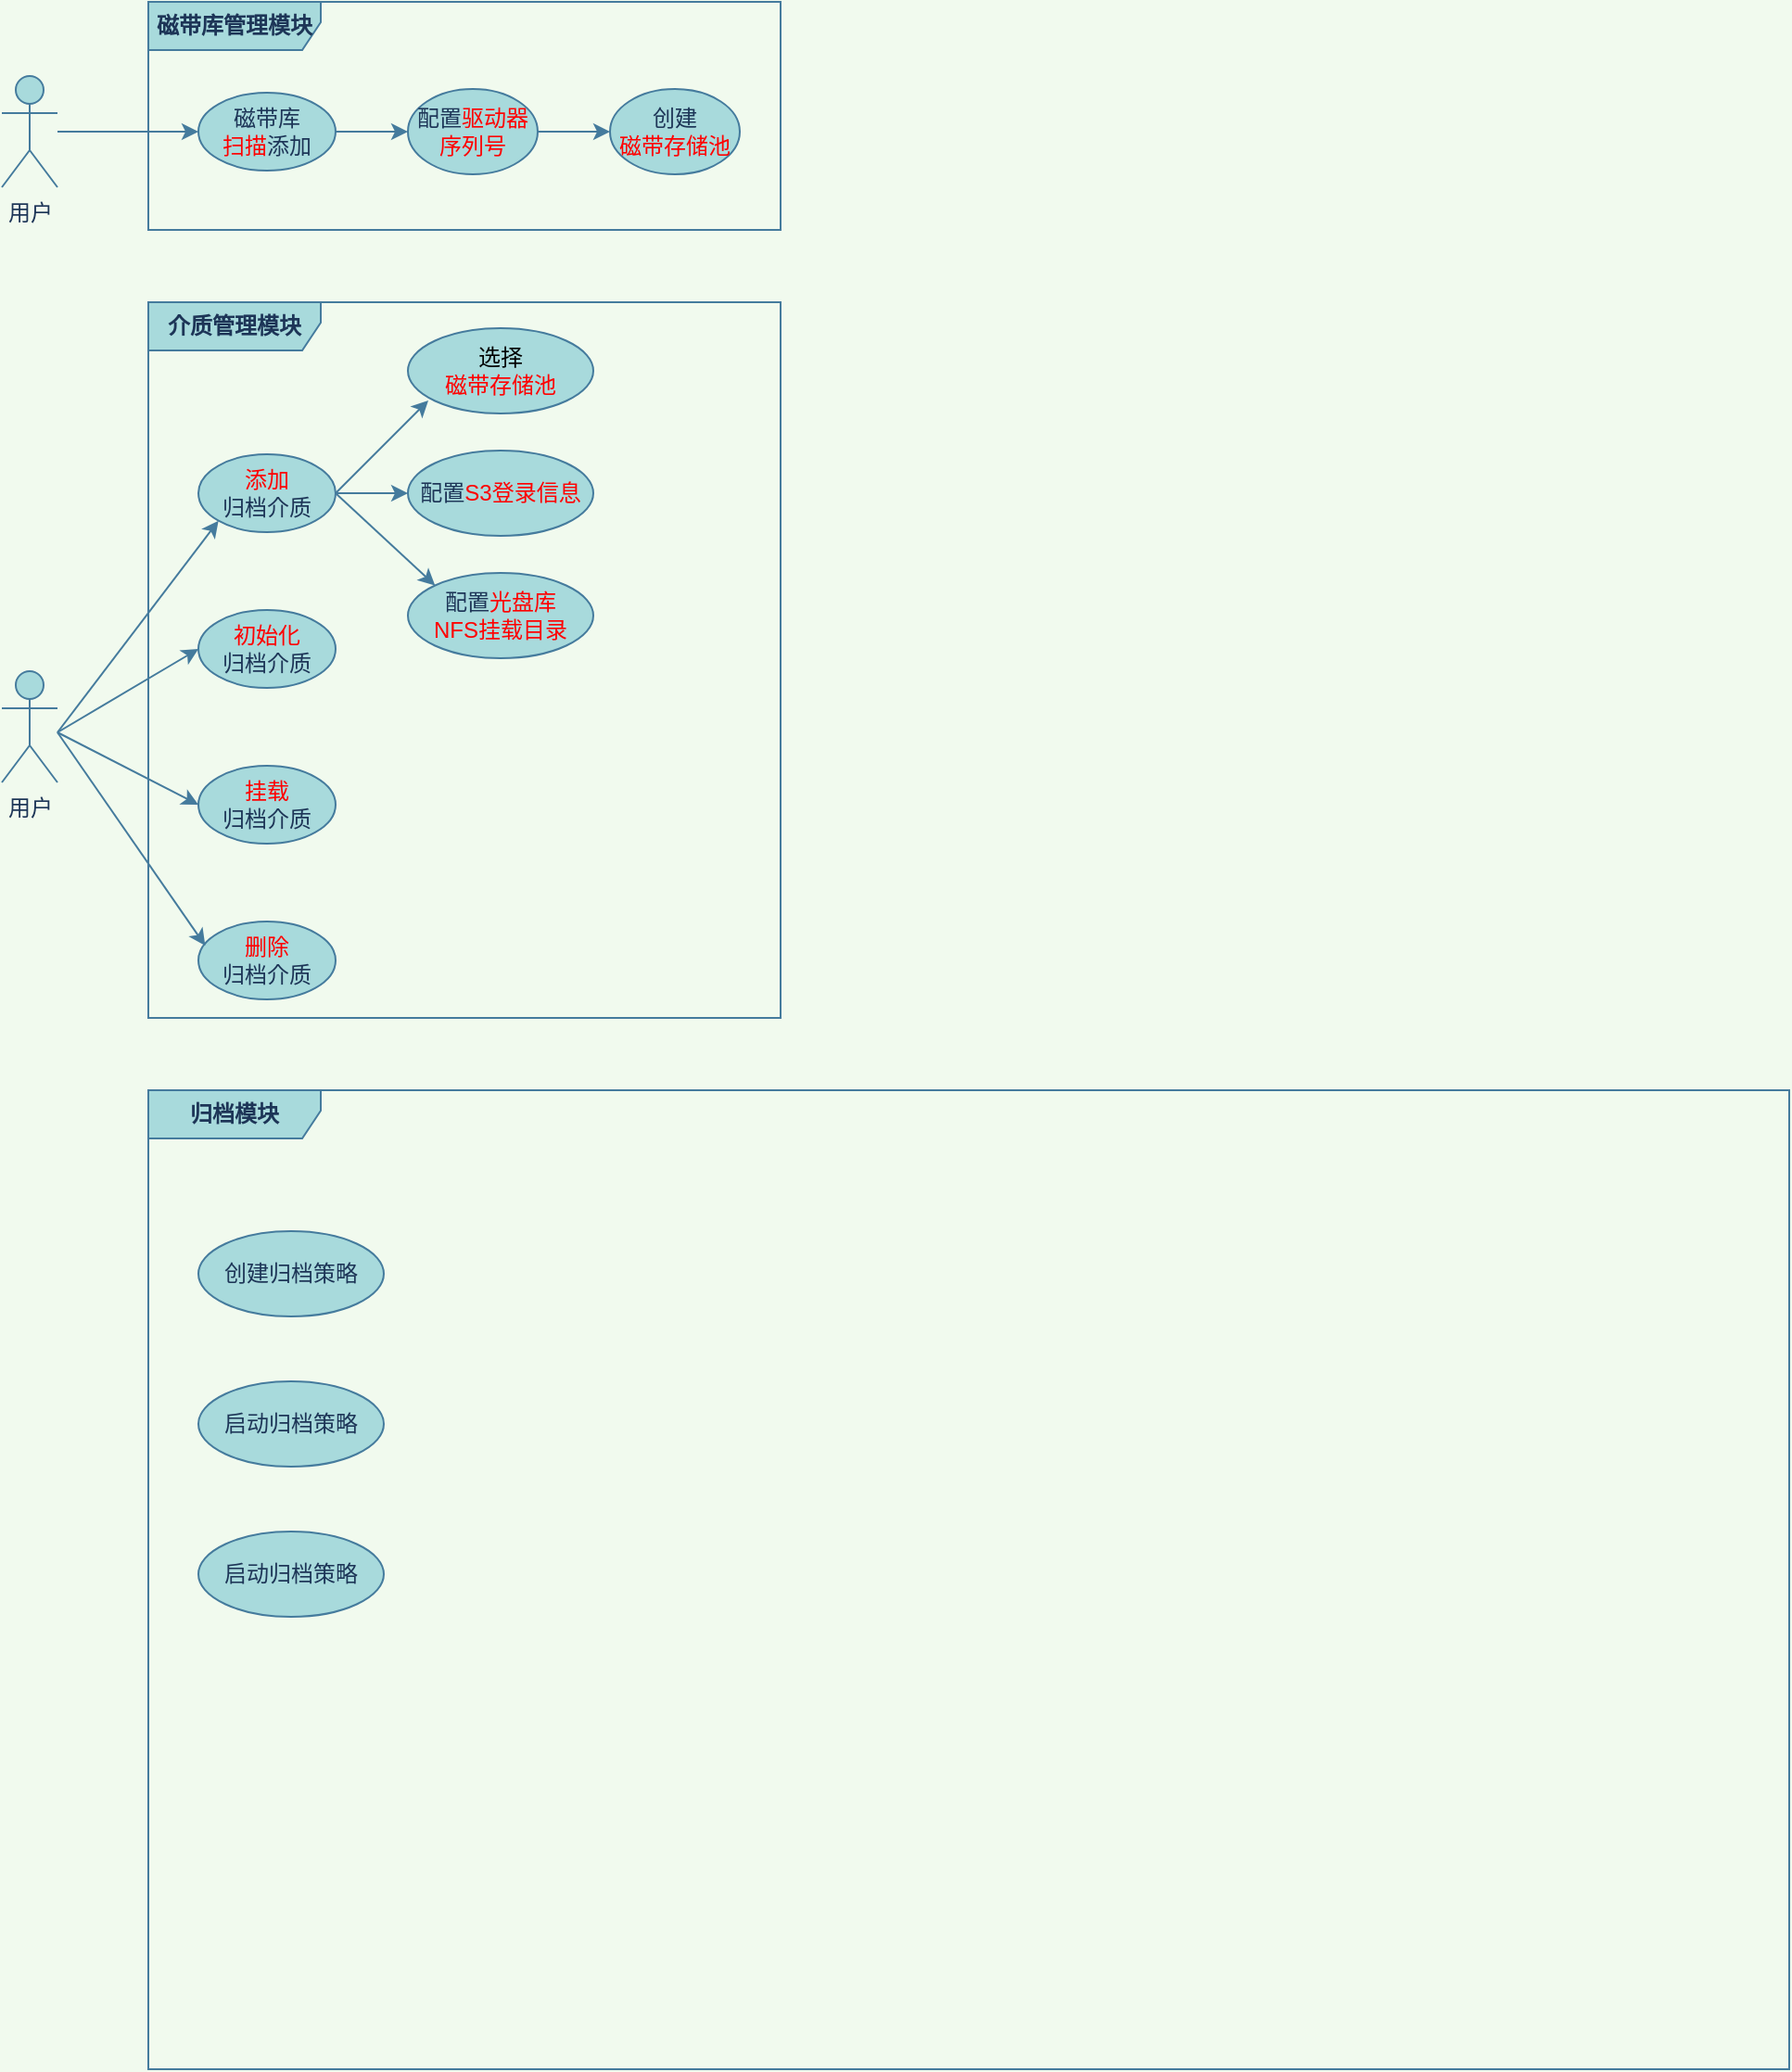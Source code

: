 <mxfile version="18.0.4" type="device"><diagram id="kgpKYQtTHZ0yAKxKKP6v" name="Page-1"><mxGraphModel dx="1422" dy="865" grid="0" gridSize="10" guides="1" tooltips="1" connect="1" arrows="1" fold="1" page="1" pageScale="1" pageWidth="3300" pageHeight="4681" background="#F1FAEE" math="0" shadow="0"><root><mxCell id="0"/><mxCell id="1" parent="0"/><mxCell id="3gqDo6rtScSvBqXff68X-17" value="&lt;b&gt;介质管理模块&lt;/b&gt;" style="shape=umlFrame;whiteSpace=wrap;html=1;rounded=0;sketch=0;width=93;height=26;fillColor=#A8DADC;strokeColor=#457B9D;fontColor=#1D3557;" vertex="1" parent="1"><mxGeometry x="271" y="227" width="341" height="386" as="geometry"/></mxCell><mxCell id="3gqDo6rtScSvBqXff68X-9" value="&lt;b&gt;磁带库管理模块&lt;/b&gt;" style="shape=umlFrame;whiteSpace=wrap;html=1;rounded=0;sketch=0;width=93;height=26;fillColor=#A8DADC;strokeColor=#457B9D;fontColor=#1D3557;" vertex="1" parent="1"><mxGeometry x="271" y="65" width="341" height="123" as="geometry"/></mxCell><mxCell id="3gqDo6rtScSvBqXff68X-14" value="" style="edgeStyle=orthogonalEdgeStyle;curved=0;rounded=1;sketch=0;orthogonalLoop=1;jettySize=auto;html=1;fontColor=#1D3557;strokeColor=#457B9D;fillColor=#A8DADC;labelBackgroundColor=#F1FAEE;" edge="1" parent="1" source="3gqDo6rtScSvBqXff68X-2" target="3gqDo6rtScSvBqXff68X-8"><mxGeometry relative="1" as="geometry"/></mxCell><mxCell id="3gqDo6rtScSvBqXff68X-2" value="用户" style="shape=umlActor;verticalLabelPosition=bottom;verticalAlign=top;html=1;outlineConnect=0;fillColor=#A8DADC;strokeColor=#457B9D;fontColor=#1D3557;" vertex="1" parent="1"><mxGeometry x="192" y="105" width="30" height="60" as="geometry"/></mxCell><mxCell id="3gqDo6rtScSvBqXff68X-11" value="" style="edgeStyle=orthogonalEdgeStyle;curved=0;rounded=1;sketch=0;orthogonalLoop=1;jettySize=auto;html=1;labelBackgroundColor=#F1FAEE;strokeColor=#457B9D;fontColor=#1D3557;" edge="1" parent="1" source="3gqDo6rtScSvBqXff68X-8" target="3gqDo6rtScSvBqXff68X-10"><mxGeometry relative="1" as="geometry"/></mxCell><mxCell id="3gqDo6rtScSvBqXff68X-8" value="磁带库&lt;br&gt;&lt;font color=&quot;#ff0000&quot;&gt;扫描&lt;/font&gt;添加" style="ellipse;whiteSpace=wrap;html=1;rounded=0;sketch=0;fillColor=#A8DADC;strokeColor=#457B9D;fontColor=#1D3557;" vertex="1" parent="1"><mxGeometry x="298" y="114" width="74" height="42" as="geometry"/></mxCell><mxCell id="3gqDo6rtScSvBqXff68X-13" value="" style="edgeStyle=orthogonalEdgeStyle;curved=0;rounded=1;sketch=0;orthogonalLoop=1;jettySize=auto;html=1;labelBackgroundColor=#F1FAEE;strokeColor=#457B9D;fontColor=#1D3557;" edge="1" parent="1" source="3gqDo6rtScSvBqXff68X-10" target="3gqDo6rtScSvBqXff68X-12"><mxGeometry relative="1" as="geometry"/></mxCell><mxCell id="3gqDo6rtScSvBqXff68X-10" value="配置&lt;font color=&quot;#ff0000&quot;&gt;驱动器序列号&lt;/font&gt;" style="ellipse;whiteSpace=wrap;html=1;rounded=0;sketch=0;fillColor=#A8DADC;strokeColor=#457B9D;fontColor=#1D3557;" vertex="1" parent="1"><mxGeometry x="411" y="112" width="70" height="46" as="geometry"/></mxCell><mxCell id="3gqDo6rtScSvBqXff68X-12" value="创建&lt;br&gt;&lt;font color=&quot;#ff0000&quot;&gt;磁带存储池&lt;/font&gt;" style="ellipse;whiteSpace=wrap;html=1;rounded=0;sketch=0;fillColor=#A8DADC;strokeColor=#457B9D;fontColor=#1D3557;" vertex="1" parent="1"><mxGeometry x="520" y="112" width="70" height="46" as="geometry"/></mxCell><mxCell id="3gqDo6rtScSvBqXff68X-19" value="用户" style="shape=umlActor;verticalLabelPosition=bottom;verticalAlign=top;html=1;outlineConnect=0;fillColor=#A8DADC;strokeColor=#457B9D;fontColor=#1D3557;" vertex="1" parent="1"><mxGeometry x="192" y="426" width="30" height="60" as="geometry"/></mxCell><mxCell id="3gqDo6rtScSvBqXff68X-20" value="" style="edgeStyle=orthogonalEdgeStyle;curved=0;rounded=1;sketch=0;orthogonalLoop=1;jettySize=auto;html=1;labelBackgroundColor=#F1FAEE;strokeColor=#457B9D;fontColor=#1D3557;" edge="1" parent="1" source="3gqDo6rtScSvBqXff68X-21" target="3gqDo6rtScSvBqXff68X-23"><mxGeometry relative="1" as="geometry"/></mxCell><mxCell id="3gqDo6rtScSvBqXff68X-21" value="&lt;font color=&quot;#ff0000&quot;&gt;添加&lt;/font&gt;&lt;br&gt;归档介质" style="ellipse;whiteSpace=wrap;html=1;rounded=0;sketch=0;fillColor=#A8DADC;strokeColor=#457B9D;fontColor=#1D3557;" vertex="1" parent="1"><mxGeometry x="298" y="309" width="74" height="42" as="geometry"/></mxCell><mxCell id="3gqDo6rtScSvBqXff68X-23" value="配置&lt;font color=&quot;#ff0000&quot;&gt;S3登录信息&lt;/font&gt;" style="ellipse;whiteSpace=wrap;html=1;rounded=0;sketch=0;fillColor=#A8DADC;strokeColor=#457B9D;fontColor=#1D3557;" vertex="1" parent="1"><mxGeometry x="411" y="307" width="100" height="46" as="geometry"/></mxCell><mxCell id="3gqDo6rtScSvBqXff68X-24" value="&lt;font color=&quot;#000000&quot;&gt;选择&lt;/font&gt;&lt;br&gt;&lt;font color=&quot;#ff0000&quot;&gt;磁带存储池&lt;/font&gt;" style="ellipse;whiteSpace=wrap;html=1;rounded=0;sketch=0;fillColor=#A8DADC;strokeColor=#457B9D;fontColor=#1D3557;" vertex="1" parent="1"><mxGeometry x="411" y="241" width="100" height="46" as="geometry"/></mxCell><mxCell id="3gqDo6rtScSvBqXff68X-29" value="" style="endArrow=classic;html=1;rounded=1;sketch=0;fontColor=#1D3557;strokeColor=#457B9D;fillColor=#A8DADC;curved=0;labelBackgroundColor=#F1FAEE;" edge="1" parent="1"><mxGeometry width="50" height="50" relative="1" as="geometry"><mxPoint x="372" y="330" as="sourcePoint"/><mxPoint x="422" y="280" as="targetPoint"/></mxGeometry></mxCell><mxCell id="3gqDo6rtScSvBqXff68X-30" value="配置&lt;font color=&quot;#ff0000&quot;&gt;光盘库&lt;br&gt;NFS挂载目录&lt;/font&gt;" style="ellipse;whiteSpace=wrap;html=1;rounded=0;sketch=0;fillColor=#A8DADC;strokeColor=#457B9D;fontColor=#1D3557;" vertex="1" parent="1"><mxGeometry x="411" y="373" width="100" height="46" as="geometry"/></mxCell><mxCell id="3gqDo6rtScSvBqXff68X-31" value="" style="endArrow=classic;html=1;rounded=1;sketch=0;fontColor=#1D3557;strokeColor=#457B9D;fillColor=#A8DADC;curved=0;entryX=0;entryY=0;entryDx=0;entryDy=0;labelBackgroundColor=#F1FAEE;" edge="1" parent="1" target="3gqDo6rtScSvBqXff68X-30"><mxGeometry width="50" height="50" relative="1" as="geometry"><mxPoint x="372" y="330" as="sourcePoint"/><mxPoint x="422" y="280.0" as="targetPoint"/></mxGeometry></mxCell><mxCell id="3gqDo6rtScSvBqXff68X-32" value="&lt;font color=&quot;#ff0000&quot;&gt;初始化&lt;/font&gt;&lt;br&gt;归档介质" style="ellipse;whiteSpace=wrap;html=1;rounded=0;sketch=0;fillColor=#A8DADC;strokeColor=#457B9D;fontColor=#1D3557;" vertex="1" parent="1"><mxGeometry x="298" y="393" width="74" height="42" as="geometry"/></mxCell><mxCell id="3gqDo6rtScSvBqXff68X-33" value="&lt;font color=&quot;#ff0000&quot;&gt;挂载&lt;/font&gt;&lt;br&gt;归档介质" style="ellipse;whiteSpace=wrap;html=1;rounded=0;sketch=0;fillColor=#A8DADC;strokeColor=#457B9D;fontColor=#1D3557;" vertex="1" parent="1"><mxGeometry x="298" y="477" width="74" height="42" as="geometry"/></mxCell><mxCell id="3gqDo6rtScSvBqXff68X-34" value="&lt;font color=&quot;#ff0000&quot;&gt;删除&lt;/font&gt;&lt;br&gt;归档介质" style="ellipse;whiteSpace=wrap;html=1;rounded=0;sketch=0;fillColor=#A8DADC;strokeColor=#457B9D;fontColor=#1D3557;" vertex="1" parent="1"><mxGeometry x="298" y="561" width="74" height="42" as="geometry"/></mxCell><mxCell id="3gqDo6rtScSvBqXff68X-36" value="" style="endArrow=classic;html=1;rounded=1;sketch=0;fontColor=#1D3557;strokeColor=#457B9D;fillColor=#A8DADC;curved=0;entryX=0;entryY=0.5;entryDx=0;entryDy=0;labelBackgroundColor=#F1FAEE;" edge="1" parent="1" target="3gqDo6rtScSvBqXff68X-32"><mxGeometry width="50" height="50" relative="1" as="geometry"><mxPoint x="222" y="459" as="sourcePoint"/><mxPoint x="272" y="409" as="targetPoint"/></mxGeometry></mxCell><mxCell id="3gqDo6rtScSvBqXff68X-37" value="" style="endArrow=classic;html=1;rounded=1;sketch=0;fontColor=#1D3557;strokeColor=#457B9D;fillColor=#A8DADC;curved=0;entryX=0.05;entryY=0.31;entryDx=0;entryDy=0;entryPerimeter=0;labelBackgroundColor=#F1FAEE;" edge="1" parent="1" target="3gqDo6rtScSvBqXff68X-34"><mxGeometry width="50" height="50" relative="1" as="geometry"><mxPoint x="222" y="459" as="sourcePoint"/><mxPoint x="249" y="539" as="targetPoint"/></mxGeometry></mxCell><mxCell id="3gqDo6rtScSvBqXff68X-38" value="" style="endArrow=classic;html=1;rounded=1;sketch=0;fontColor=#1D3557;strokeColor=#457B9D;fillColor=#A8DADC;curved=0;entryX=0;entryY=0.5;entryDx=0;entryDy=0;labelBackgroundColor=#F1FAEE;" edge="1" parent="1" target="3gqDo6rtScSvBqXff68X-33"><mxGeometry width="50" height="50" relative="1" as="geometry"><mxPoint x="222" y="459" as="sourcePoint"/><mxPoint x="308.0" y="424" as="targetPoint"/></mxGeometry></mxCell><mxCell id="3gqDo6rtScSvBqXff68X-39" value="" style="endArrow=classic;html=1;rounded=1;sketch=0;fontColor=#1D3557;strokeColor=#457B9D;fillColor=#A8DADC;curved=0;entryX=0;entryY=1;entryDx=0;entryDy=0;labelBackgroundColor=#F1FAEE;" edge="1" parent="1" target="3gqDo6rtScSvBqXff68X-21"><mxGeometry width="50" height="50" relative="1" as="geometry"><mxPoint x="222" y="459" as="sourcePoint"/><mxPoint x="253" y="335" as="targetPoint"/></mxGeometry></mxCell><mxCell id="3gqDo6rtScSvBqXff68X-40" value="&lt;b&gt;归档模块&lt;/b&gt;" style="shape=umlFrame;whiteSpace=wrap;html=1;rounded=0;sketch=0;width=93;height=26;fillColor=#A8DADC;strokeColor=#457B9D;fontColor=#1D3557;" vertex="1" parent="1"><mxGeometry x="271" y="652" width="885" height="528" as="geometry"/></mxCell><mxCell id="3gqDo6rtScSvBqXff68X-41" value="&lt;font&gt;创建归档策略&lt;br&gt;&lt;/font&gt;" style="ellipse;whiteSpace=wrap;html=1;rounded=0;sketch=0;fillColor=#A8DADC;strokeColor=#457B9D;fontColor=#1D3557;" vertex="1" parent="1"><mxGeometry x="298" y="728" width="100" height="46" as="geometry"/></mxCell><mxCell id="3gqDo6rtScSvBqXff68X-42" value="&lt;font&gt;启动归档策略&lt;br&gt;&lt;/font&gt;" style="ellipse;whiteSpace=wrap;html=1;rounded=0;sketch=0;fillColor=#A8DADC;strokeColor=#457B9D;fontColor=#1D3557;" vertex="1" parent="1"><mxGeometry x="298" y="809" width="100" height="46" as="geometry"/></mxCell><mxCell id="3gqDo6rtScSvBqXff68X-43" value="&lt;font&gt;启动归档策略&lt;br&gt;&lt;/font&gt;" style="ellipse;whiteSpace=wrap;html=1;rounded=0;sketch=0;fillColor=#A8DADC;strokeColor=#457B9D;fontColor=#1D3557;" vertex="1" parent="1"><mxGeometry x="298" y="890" width="100" height="46" as="geometry"/></mxCell></root></mxGraphModel></diagram></mxfile>